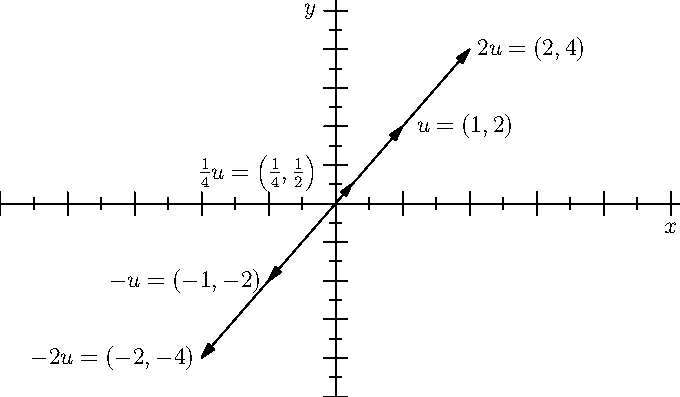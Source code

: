 size(12cm,7cm,IgnoreAspect);
import graph;

xlimits(-5,5);
ylimits(-5,5);

xaxis("$x$",Ticks("%"));
yaxis("$y$",Ticks("%"));

draw((0,0)--(1,2),Arrow); 
draw((0,0)--(2,4),Arrow); 
draw((0,0)--(0.24,0.5),Arrow); 
draw((0,0)--(-1,-2),Arrow); 
draw((0,0)--(-2,-4),Arrow); 

label("$u = (1,2)$",(1.1,2),E);
label("$2u = (2,4)$",(2,4),E);
label("$\frac{1}{4}u =
\left(\frac{1}{4},\frac{1}{2}\right)$",(-0.2,0.2),NW);
label("$-u = (-1,-2)$",(-1,-2),W);
label("$-2u = (-2,-4)$",(-2,-4),W);
